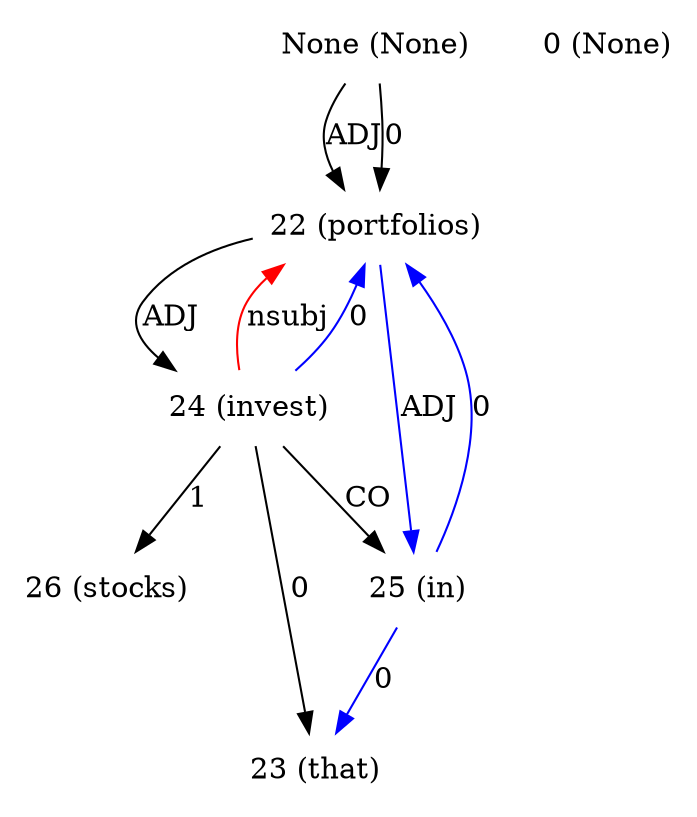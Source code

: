 digraph G{
edge [dir=forward]
node [shape=plaintext]

None [label="None (None)"]
None -> 22 [label="ADJ"]
None [label="None (None)"]
None -> 22 [label="0"]
0 [label="0 (None)"]
22 [label="22 (portfolios)"]
22 -> 24 [label="ADJ"]
22 -> 25 [label="ADJ", color="blue"]
24 -> 22 [label="nsubj", color="red"]
23 [label="23 (that)"]
24 [label="24 (invest)"]
24 -> 26 [label="1"]
24 -> 23 [label="0"]
24 -> 22 [label="0", color="blue"]
24 -> 25 [label="CO"]
25 [label="25 (in)"]
25 -> 23 [label="0", color="blue"]
25 -> 22 [label="0", color="blue"]
26 [label="26 (stocks)"]
}
